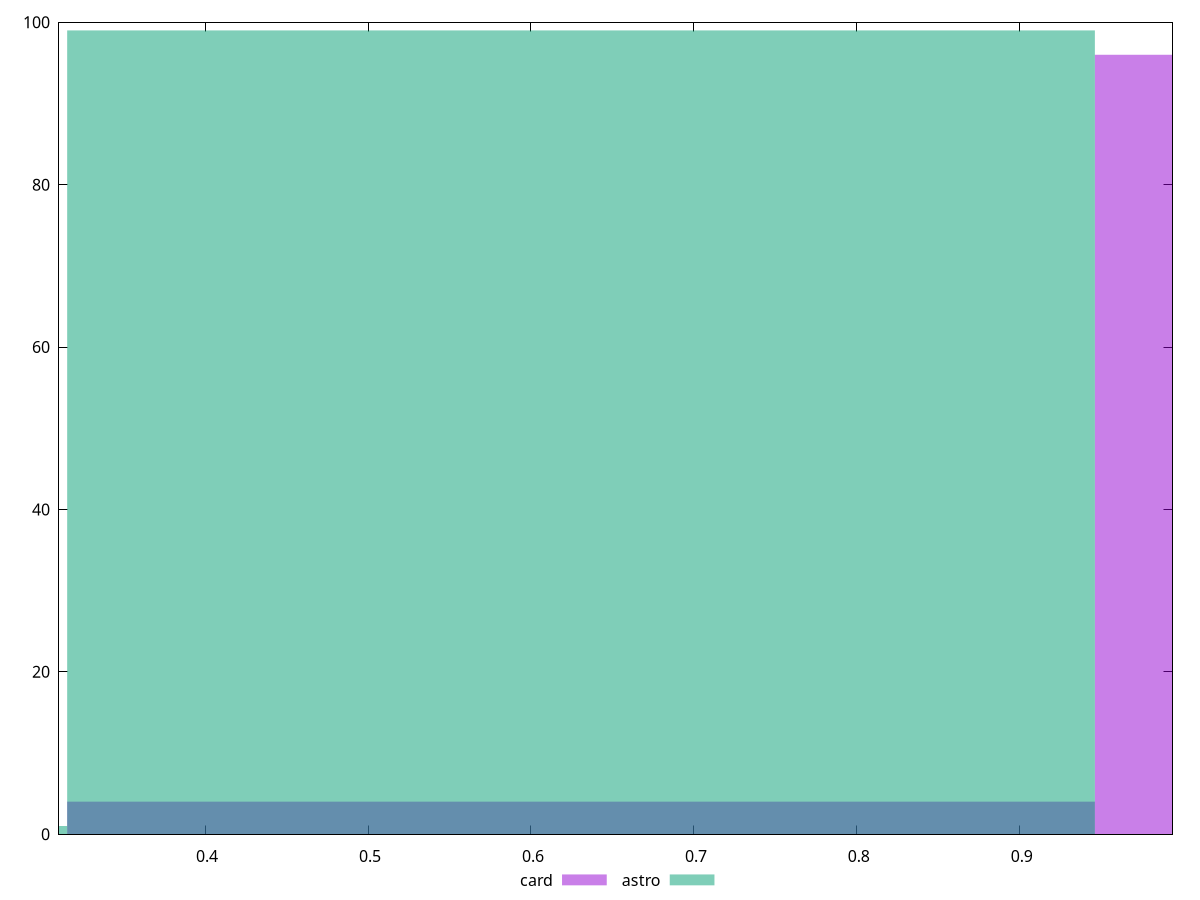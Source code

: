 reset

$card <<EOF
0.6307127768007407 4
1.2614255536014813 96
EOF

$astro <<EOF
0 1
0.6307127768007407 99
EOF

set key outside below
set boxwidth 0.6307127768007407
set xrange [0.310337918766011:0.9937081846804422]
set yrange [0:100]
set trange [0:100]
set style fill transparent solid 0.5 noborder
set terminal svg size 640, 500 enhanced background rgb 'white'
set output "reports/report_00031_2021-02-24T23-18-18.084Z/meta/pScore/comparison/histogram/2_vs_3.svg"

plot $card title "card" with boxes, \
     $astro title "astro" with boxes

reset
